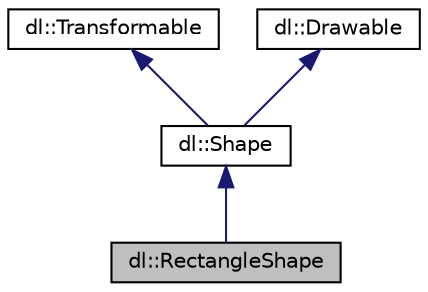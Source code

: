 digraph "dl::RectangleShape"
{
 // LATEX_PDF_SIZE
  edge [fontname="Helvetica",fontsize="10",labelfontname="Helvetica",labelfontsize="10"];
  node [fontname="Helvetica",fontsize="10",shape=record];
  Node1 [label="dl::RectangleShape",height=0.2,width=0.4,color="black", fillcolor="grey75", style="filled", fontcolor="black",tooltip="A rectangle shape."];
  Node2 -> Node1 [dir="back",color="midnightblue",fontsize="10",style="solid",fontname="Helvetica"];
  Node2 [label="dl::Shape",height=0.2,width=0.4,color="black", fillcolor="white", style="filled",URL="$classdl_1_1Shape.html",tooltip="The base class for any shape."];
  Node3 -> Node2 [dir="back",color="midnightblue",fontsize="10",style="solid",fontname="Helvetica"];
  Node3 [label="dl::Transformable",height=0.2,width=0.4,color="black", fillcolor="white", style="filled",URL="$classdl_1_1Transformable.html",tooltip="A base class for anything that has a position on the screen."];
  Node4 -> Node2 [dir="back",color="midnightblue",fontsize="10",style="solid",fontname="Helvetica"];
  Node4 [label="dl::Drawable",height=0.2,width=0.4,color="black", fillcolor="white", style="filled",URL="$classdl_1_1Drawable.html",tooltip="The base class for any object that can be drawn to the screen."];
}
